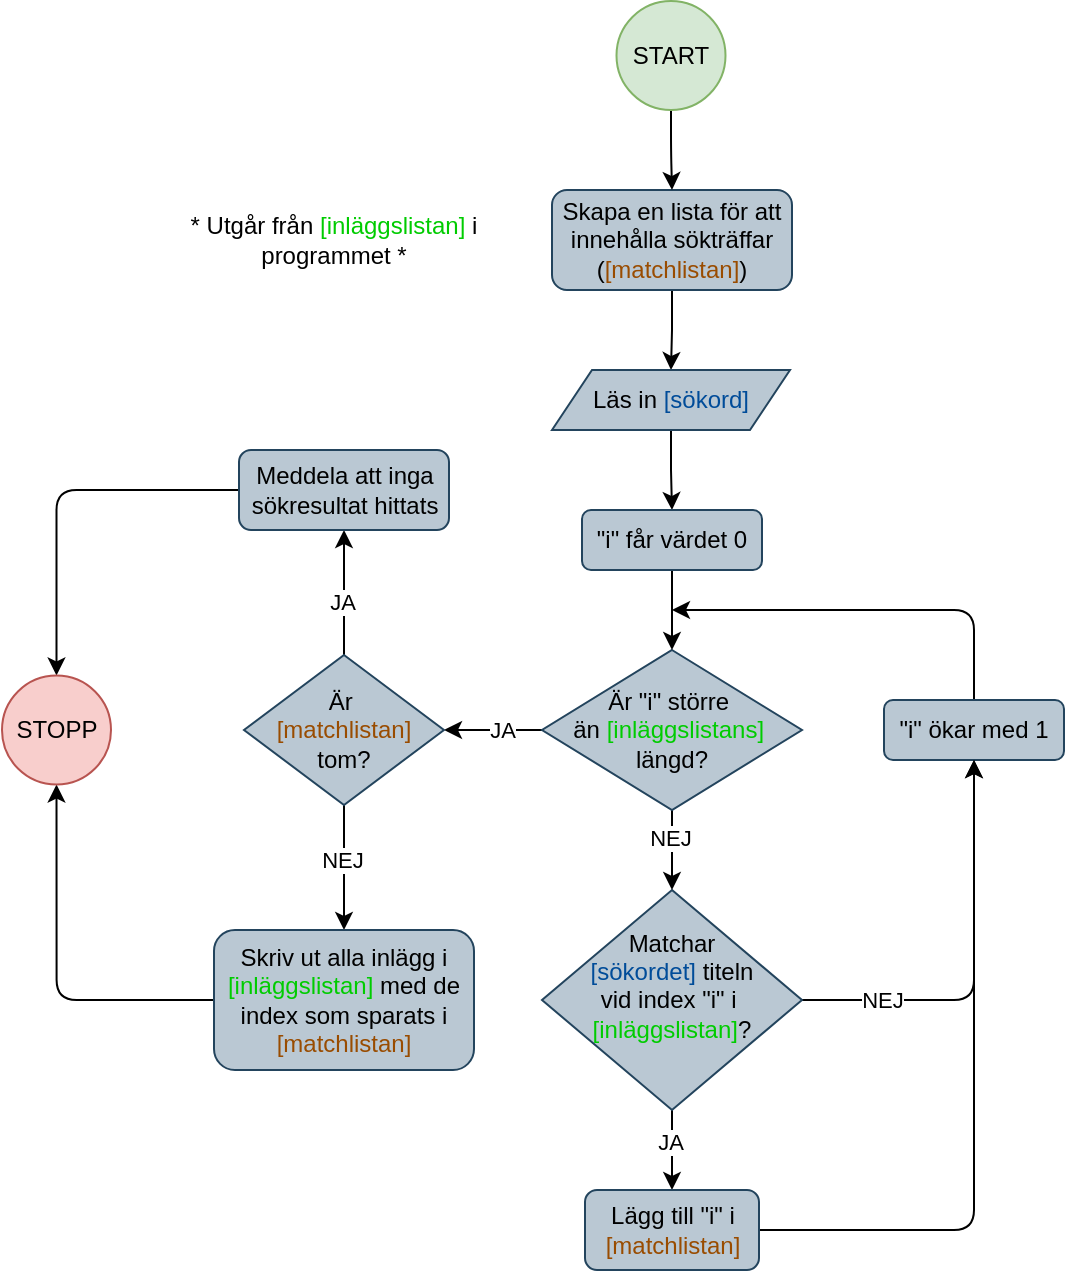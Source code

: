 <mxfile version="25.0.3">
  <diagram id="C5RBs43oDa-KdzZeNtuy" name="Page-1">
    <mxGraphModel dx="1562" dy="865" grid="0" gridSize="10" guides="1" tooltips="1" connect="1" arrows="1" fold="1" page="1" pageScale="1" pageWidth="827" pageHeight="1169" math="0" shadow="0">
      <root>
        <mxCell id="WIyWlLk6GJQsqaUBKTNV-0" />
        <mxCell id="WIyWlLk6GJQsqaUBKTNV-1" parent="WIyWlLk6GJQsqaUBKTNV-0" />
        <mxCell id="x7RqncecBhT4SDe1gUMY-16" style="edgeStyle=orthogonalEdgeStyle;rounded=0;orthogonalLoop=1;jettySize=auto;html=1;exitX=0.5;exitY=1;exitDx=0;exitDy=0;entryX=0.5;entryY=0;entryDx=0;entryDy=0;" edge="1" parent="WIyWlLk6GJQsqaUBKTNV-1" source="WIyWlLk6GJQsqaUBKTNV-3" target="x7RqncecBhT4SDe1gUMY-0">
          <mxGeometry relative="1" as="geometry" />
        </mxCell>
        <mxCell id="WIyWlLk6GJQsqaUBKTNV-3" value="Skapa en lista för att innehålla sökträffar (&lt;font color=&quot;#994c00&quot;&gt;[matchlistan]&lt;/font&gt;)" style="rounded=1;whiteSpace=wrap;html=1;fontSize=12;glass=0;strokeWidth=1;shadow=0;fillColor=#bac8d3;strokeColor=#23445d;" parent="WIyWlLk6GJQsqaUBKTNV-1" vertex="1">
          <mxGeometry x="345" y="130" width="120" height="50" as="geometry" />
        </mxCell>
        <mxCell id="x7RqncecBhT4SDe1gUMY-17" style="edgeStyle=orthogonalEdgeStyle;rounded=0;orthogonalLoop=1;jettySize=auto;html=1;exitX=0.5;exitY=1;exitDx=0;exitDy=0;entryX=0.5;entryY=0;entryDx=0;entryDy=0;" edge="1" parent="WIyWlLk6GJQsqaUBKTNV-1" source="x7RqncecBhT4SDe1gUMY-0" target="x7RqncecBhT4SDe1gUMY-6">
          <mxGeometry relative="1" as="geometry" />
        </mxCell>
        <mxCell id="x7RqncecBhT4SDe1gUMY-0" value="Läs in &lt;font color=&quot;#004c99&quot;&gt;[sökord]&lt;/font&gt;" style="shape=parallelogram;perimeter=parallelogramPerimeter;whiteSpace=wrap;html=1;fixedSize=1;fillColor=#bac8d3;strokeColor=#23445d;" vertex="1" parent="WIyWlLk6GJQsqaUBKTNV-1">
          <mxGeometry x="345" y="220" width="119" height="30" as="geometry" />
        </mxCell>
        <mxCell id="x7RqncecBhT4SDe1gUMY-2" value="* Utgår från &lt;font color=&quot;#00cc00&quot;&gt;[inläggslistan]&lt;/font&gt; i programmet *" style="text;html=1;align=center;verticalAlign=middle;whiteSpace=wrap;rounded=0;" vertex="1" parent="WIyWlLk6GJQsqaUBKTNV-1">
          <mxGeometry x="161" y="140" width="150" height="30" as="geometry" />
        </mxCell>
        <mxCell id="x7RqncecBhT4SDe1gUMY-26" style="edgeStyle=orthogonalEdgeStyle;shape=connector;curved=0;rounded=1;orthogonalLoop=1;jettySize=auto;html=1;exitX=0.5;exitY=0;exitDx=0;exitDy=0;strokeColor=default;align=center;verticalAlign=middle;fontFamily=Helvetica;fontSize=11;fontColor=default;labelBackgroundColor=default;endArrow=classic;" edge="1" parent="WIyWlLk6GJQsqaUBKTNV-1" source="x7RqncecBhT4SDe1gUMY-3">
          <mxGeometry relative="1" as="geometry">
            <mxPoint x="405" y="340" as="targetPoint" />
            <Array as="points">
              <mxPoint x="556" y="340" />
            </Array>
          </mxGeometry>
        </mxCell>
        <mxCell id="x7RqncecBhT4SDe1gUMY-3" value="&quot;i&quot; ökar med 1" style="rounded=1;whiteSpace=wrap;html=1;fontSize=12;glass=0;strokeWidth=1;shadow=0;fillColor=#bac8d3;strokeColor=#23445d;" vertex="1" parent="WIyWlLk6GJQsqaUBKTNV-1">
          <mxGeometry x="511" y="385" width="90" height="30" as="geometry" />
        </mxCell>
        <mxCell id="x7RqncecBhT4SDe1gUMY-23" style="edgeStyle=orthogonalEdgeStyle;rounded=0;orthogonalLoop=1;jettySize=auto;html=1;exitX=0.5;exitY=1;exitDx=0;exitDy=0;" edge="1" parent="WIyWlLk6GJQsqaUBKTNV-1" source="x7RqncecBhT4SDe1gUMY-4" target="x7RqncecBhT4SDe1gUMY-7">
          <mxGeometry relative="1" as="geometry" />
        </mxCell>
        <mxCell id="x7RqncecBhT4SDe1gUMY-24" value="JA" style="edgeLabel;html=1;align=center;verticalAlign=middle;resizable=0;points=[];" vertex="1" connectable="0" parent="x7RqncecBhT4SDe1gUMY-23">
          <mxGeometry x="-0.217" y="-3" relative="1" as="geometry">
            <mxPoint x="2" as="offset" />
          </mxGeometry>
        </mxCell>
        <mxCell id="x7RqncecBhT4SDe1gUMY-27" style="edgeStyle=orthogonalEdgeStyle;shape=connector;curved=0;rounded=1;orthogonalLoop=1;jettySize=auto;html=1;exitX=1;exitY=0.5;exitDx=0;exitDy=0;entryX=0.5;entryY=1;entryDx=0;entryDy=0;strokeColor=default;align=center;verticalAlign=middle;fontFamily=Helvetica;fontSize=11;fontColor=default;labelBackgroundColor=default;endArrow=classic;" edge="1" parent="WIyWlLk6GJQsqaUBKTNV-1" source="x7RqncecBhT4SDe1gUMY-4" target="x7RqncecBhT4SDe1gUMY-3">
          <mxGeometry relative="1" as="geometry" />
        </mxCell>
        <mxCell id="x7RqncecBhT4SDe1gUMY-28" value="NEJ" style="edgeLabel;html=1;align=center;verticalAlign=middle;resizable=0;points=[];fontFamily=Helvetica;fontSize=11;fontColor=default;labelBackgroundColor=default;" vertex="1" connectable="0" parent="x7RqncecBhT4SDe1gUMY-27">
          <mxGeometry x="-0.752" relative="1" as="geometry">
            <mxPoint x="14" as="offset" />
          </mxGeometry>
        </mxCell>
        <mxCell id="x7RqncecBhT4SDe1gUMY-4" value="&lt;div&gt;&lt;br&gt;&lt;/div&gt;&lt;div&gt;Matchar&lt;/div&gt;&lt;div style=&quot;padding-top: 0px; padding-bottom: 0px; margin-bottom: 0px;&quot;&gt;&lt;font color=&quot;#004c99&quot;&gt;[sökordet]&lt;/font&gt; titeln &lt;br&gt;&lt;/div&gt;&lt;div&gt;vid index &quot;i&quot; i&amp;nbsp;&lt;/div&gt;&lt;div&gt;&lt;font color=&quot;#00cc00&quot;&gt;[inläggslistan]&lt;/font&gt;?&lt;/div&gt;&lt;div&gt;&lt;br&gt;&lt;/div&gt;&lt;div&gt;&lt;br&gt;&lt;/div&gt;" style="rhombus;whiteSpace=wrap;html=1;fillColor=#bac8d3;strokeColor=#23445d;" vertex="1" parent="WIyWlLk6GJQsqaUBKTNV-1">
          <mxGeometry x="340" y="480" width="130" height="110" as="geometry" />
        </mxCell>
        <mxCell id="x7RqncecBhT4SDe1gUMY-19" style="edgeStyle=orthogonalEdgeStyle;rounded=0;orthogonalLoop=1;jettySize=auto;html=1;exitX=0.5;exitY=1;exitDx=0;exitDy=0;entryX=0.5;entryY=0;entryDx=0;entryDy=0;" edge="1" parent="WIyWlLk6GJQsqaUBKTNV-1" source="x7RqncecBhT4SDe1gUMY-5" target="x7RqncecBhT4SDe1gUMY-4">
          <mxGeometry relative="1" as="geometry" />
        </mxCell>
        <mxCell id="x7RqncecBhT4SDe1gUMY-20" value="NEJ" style="edgeLabel;html=1;align=center;verticalAlign=middle;resizable=0;points=[];" vertex="1" connectable="0" parent="x7RqncecBhT4SDe1gUMY-19">
          <mxGeometry x="-0.3" y="-3" relative="1" as="geometry">
            <mxPoint x="2" as="offset" />
          </mxGeometry>
        </mxCell>
        <mxCell id="x7RqncecBhT4SDe1gUMY-21" style="edgeStyle=orthogonalEdgeStyle;rounded=0;orthogonalLoop=1;jettySize=auto;html=1;exitX=0;exitY=0.5;exitDx=0;exitDy=0;entryX=1;entryY=0.5;entryDx=0;entryDy=0;" edge="1" parent="WIyWlLk6GJQsqaUBKTNV-1" source="x7RqncecBhT4SDe1gUMY-5" target="x7RqncecBhT4SDe1gUMY-9">
          <mxGeometry relative="1" as="geometry" />
        </mxCell>
        <mxCell id="x7RqncecBhT4SDe1gUMY-22" value="JA" style="edgeLabel;html=1;align=center;verticalAlign=middle;resizable=0;points=[];" vertex="1" connectable="0" parent="x7RqncecBhT4SDe1gUMY-21">
          <mxGeometry x="-0.184" y="-3" relative="1" as="geometry">
            <mxPoint y="3" as="offset" />
          </mxGeometry>
        </mxCell>
        <mxCell id="x7RqncecBhT4SDe1gUMY-5" value="&lt;div&gt;Är &quot;i&quot; större&amp;nbsp;&lt;/div&gt;&lt;div&gt;än &lt;font color=&quot;#00cc00&quot;&gt;[inläggslistans]&lt;/font&gt;&amp;nbsp;&lt;/div&gt;&lt;div&gt;längd?&lt;/div&gt;" style="rhombus;whiteSpace=wrap;html=1;fillColor=#bac8d3;strokeColor=#23445d;" vertex="1" parent="WIyWlLk6GJQsqaUBKTNV-1">
          <mxGeometry x="340" y="360" width="130" height="80" as="geometry" />
        </mxCell>
        <mxCell id="x7RqncecBhT4SDe1gUMY-18" style="edgeStyle=orthogonalEdgeStyle;rounded=0;orthogonalLoop=1;jettySize=auto;html=1;exitX=0.5;exitY=1;exitDx=0;exitDy=0;entryX=0.5;entryY=0;entryDx=0;entryDy=0;" edge="1" parent="WIyWlLk6GJQsqaUBKTNV-1" source="x7RqncecBhT4SDe1gUMY-6" target="x7RqncecBhT4SDe1gUMY-5">
          <mxGeometry relative="1" as="geometry" />
        </mxCell>
        <mxCell id="x7RqncecBhT4SDe1gUMY-6" value="&quot;i&quot; får värdet 0" style="rounded=1;whiteSpace=wrap;html=1;fontSize=12;glass=0;strokeWidth=1;shadow=0;fillColor=#bac8d3;strokeColor=#23445d;" vertex="1" parent="WIyWlLk6GJQsqaUBKTNV-1">
          <mxGeometry x="360" y="290" width="90" height="30" as="geometry" />
        </mxCell>
        <mxCell id="x7RqncecBhT4SDe1gUMY-25" style="edgeStyle=orthogonalEdgeStyle;rounded=1;orthogonalLoop=1;jettySize=auto;html=1;exitX=1;exitY=0.5;exitDx=0;exitDy=0;entryX=0.5;entryY=1;entryDx=0;entryDy=0;curved=0;" edge="1" parent="WIyWlLk6GJQsqaUBKTNV-1" source="x7RqncecBhT4SDe1gUMY-7" target="x7RqncecBhT4SDe1gUMY-3">
          <mxGeometry relative="1" as="geometry" />
        </mxCell>
        <mxCell id="x7RqncecBhT4SDe1gUMY-7" value="Lägg till &quot;i&quot; i &lt;font color=&quot;#994c00&quot;&gt;[matchlistan]&lt;/font&gt;" style="rounded=1;whiteSpace=wrap;html=1;fillColor=#bac8d3;strokeColor=#23445d;" vertex="1" parent="WIyWlLk6GJQsqaUBKTNV-1">
          <mxGeometry x="361.5" y="630" width="87" height="40" as="geometry" />
        </mxCell>
        <mxCell id="x7RqncecBhT4SDe1gUMY-29" style="edgeStyle=orthogonalEdgeStyle;shape=connector;curved=0;rounded=1;orthogonalLoop=1;jettySize=auto;html=1;exitX=0.5;exitY=0;exitDx=0;exitDy=0;entryX=0.5;entryY=1;entryDx=0;entryDy=0;strokeColor=default;align=center;verticalAlign=middle;fontFamily=Helvetica;fontSize=11;fontColor=default;labelBackgroundColor=default;endArrow=classic;" edge="1" parent="WIyWlLk6GJQsqaUBKTNV-1" source="x7RqncecBhT4SDe1gUMY-9" target="x7RqncecBhT4SDe1gUMY-11">
          <mxGeometry relative="1" as="geometry" />
        </mxCell>
        <mxCell id="x7RqncecBhT4SDe1gUMY-30" value="JA" style="edgeLabel;html=1;align=center;verticalAlign=middle;resizable=0;points=[];fontFamily=Helvetica;fontSize=11;fontColor=default;labelBackgroundColor=default;" vertex="1" connectable="0" parent="x7RqncecBhT4SDe1gUMY-29">
          <mxGeometry x="-0.133" y="1" relative="1" as="geometry">
            <mxPoint as="offset" />
          </mxGeometry>
        </mxCell>
        <mxCell id="x7RqncecBhT4SDe1gUMY-32" style="edgeStyle=orthogonalEdgeStyle;shape=connector;curved=0;rounded=1;orthogonalLoop=1;jettySize=auto;html=1;exitX=0.5;exitY=1;exitDx=0;exitDy=0;entryX=0.5;entryY=0;entryDx=0;entryDy=0;strokeColor=default;align=center;verticalAlign=middle;fontFamily=Helvetica;fontSize=11;fontColor=default;labelBackgroundColor=default;endArrow=classic;" edge="1" parent="WIyWlLk6GJQsqaUBKTNV-1" source="x7RqncecBhT4SDe1gUMY-9" target="x7RqncecBhT4SDe1gUMY-10">
          <mxGeometry relative="1" as="geometry" />
        </mxCell>
        <mxCell id="x7RqncecBhT4SDe1gUMY-33" value="NEJ" style="edgeLabel;html=1;align=center;verticalAlign=middle;resizable=0;points=[];fontFamily=Helvetica;fontSize=11;fontColor=default;labelBackgroundColor=default;" vertex="1" connectable="0" parent="x7RqncecBhT4SDe1gUMY-32">
          <mxGeometry x="-0.14" relative="1" as="geometry">
            <mxPoint x="-1" as="offset" />
          </mxGeometry>
        </mxCell>
        <mxCell id="x7RqncecBhT4SDe1gUMY-9" value="&lt;div&gt;Är&amp;nbsp;&lt;/div&gt;&lt;div&gt;&amp;nbsp;&lt;font color=&quot;#994c00&quot;&gt;[matchlistan]&lt;/font&gt;&amp;nbsp;&lt;/div&gt;&lt;div&gt;tom?&lt;/div&gt;" style="rhombus;whiteSpace=wrap;html=1;fillColor=#bac8d3;strokeColor=#23445d;" vertex="1" parent="WIyWlLk6GJQsqaUBKTNV-1">
          <mxGeometry x="191" y="362.5" width="100" height="75" as="geometry" />
        </mxCell>
        <mxCell id="x7RqncecBhT4SDe1gUMY-34" style="edgeStyle=orthogonalEdgeStyle;shape=connector;curved=0;rounded=1;orthogonalLoop=1;jettySize=auto;html=1;exitX=0;exitY=0.5;exitDx=0;exitDy=0;entryX=0.5;entryY=1;entryDx=0;entryDy=0;strokeColor=default;align=center;verticalAlign=middle;fontFamily=Helvetica;fontSize=11;fontColor=default;labelBackgroundColor=default;endArrow=classic;" edge="1" parent="WIyWlLk6GJQsqaUBKTNV-1" source="x7RqncecBhT4SDe1gUMY-10" target="x7RqncecBhT4SDe1gUMY-14">
          <mxGeometry relative="1" as="geometry" />
        </mxCell>
        <mxCell id="x7RqncecBhT4SDe1gUMY-10" value="Skriv ut alla inlägg i &lt;font color=&quot;#00cc00&quot;&gt;[inläggslistan]&lt;/font&gt; med de index som sparats i &lt;font color=&quot;#994c00&quot;&gt;[matchlistan]&lt;/font&gt;" style="rounded=1;whiteSpace=wrap;html=1;fontSize=12;glass=0;strokeWidth=1;shadow=0;fillColor=#bac8d3;strokeColor=#23445d;" vertex="1" parent="WIyWlLk6GJQsqaUBKTNV-1">
          <mxGeometry x="176" y="500" width="130" height="70" as="geometry" />
        </mxCell>
        <mxCell id="x7RqncecBhT4SDe1gUMY-31" style="edgeStyle=orthogonalEdgeStyle;shape=connector;curved=0;rounded=1;orthogonalLoop=1;jettySize=auto;html=1;exitX=0;exitY=0.5;exitDx=0;exitDy=0;strokeColor=default;align=center;verticalAlign=middle;fontFamily=Helvetica;fontSize=11;fontColor=default;labelBackgroundColor=default;endArrow=classic;" edge="1" parent="WIyWlLk6GJQsqaUBKTNV-1" source="x7RqncecBhT4SDe1gUMY-11" target="x7RqncecBhT4SDe1gUMY-14">
          <mxGeometry relative="1" as="geometry" />
        </mxCell>
        <mxCell id="x7RqncecBhT4SDe1gUMY-11" value="Meddela att inga sökresultat hittats" style="rounded=1;whiteSpace=wrap;html=1;fontSize=12;glass=0;strokeWidth=1;shadow=0;fillColor=#bac8d3;strokeColor=#23445d;" vertex="1" parent="WIyWlLk6GJQsqaUBKTNV-1">
          <mxGeometry x="188.5" y="260" width="105" height="40" as="geometry" />
        </mxCell>
        <mxCell id="x7RqncecBhT4SDe1gUMY-15" style="edgeStyle=orthogonalEdgeStyle;rounded=1;orthogonalLoop=1;jettySize=auto;html=1;exitX=0.5;exitY=1;exitDx=0;exitDy=0;entryX=0.5;entryY=0;entryDx=0;entryDy=0;curved=0;" edge="1" parent="WIyWlLk6GJQsqaUBKTNV-1" source="x7RqncecBhT4SDe1gUMY-12" target="WIyWlLk6GJQsqaUBKTNV-3">
          <mxGeometry relative="1" as="geometry" />
        </mxCell>
        <mxCell id="x7RqncecBhT4SDe1gUMY-12" value="START" style="ellipse;whiteSpace=wrap;html=1;aspect=fixed;fillColor=#d5e8d4;strokeColor=#82b366;" vertex="1" parent="WIyWlLk6GJQsqaUBKTNV-1">
          <mxGeometry x="377.25" y="35.5" width="54.5" height="54.5" as="geometry" />
        </mxCell>
        <mxCell id="x7RqncecBhT4SDe1gUMY-14" value="STOPP" style="ellipse;whiteSpace=wrap;html=1;aspect=fixed;fillColor=#f8cecc;strokeColor=#b85450;" vertex="1" parent="WIyWlLk6GJQsqaUBKTNV-1">
          <mxGeometry x="70" y="372.75" width="54.5" height="54.5" as="geometry" />
        </mxCell>
      </root>
    </mxGraphModel>
  </diagram>
</mxfile>

